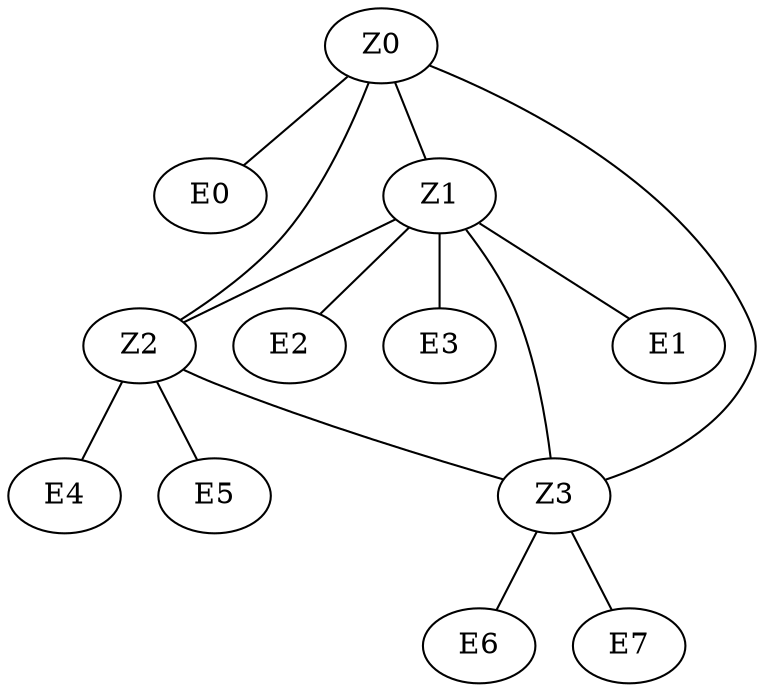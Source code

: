 graph linkages {
Z0 -- E0
Z0 -- Z1
Z0 -- Z2
Z0 -- Z3
Z1 -- E1
Z1 -- E2
Z1 -- E3
Z1 -- Z2
Z1 -- Z3
Z2 -- E4
Z2 -- E5
Z2 -- Z3
Z3 -- E6
Z3 -- E7
}
